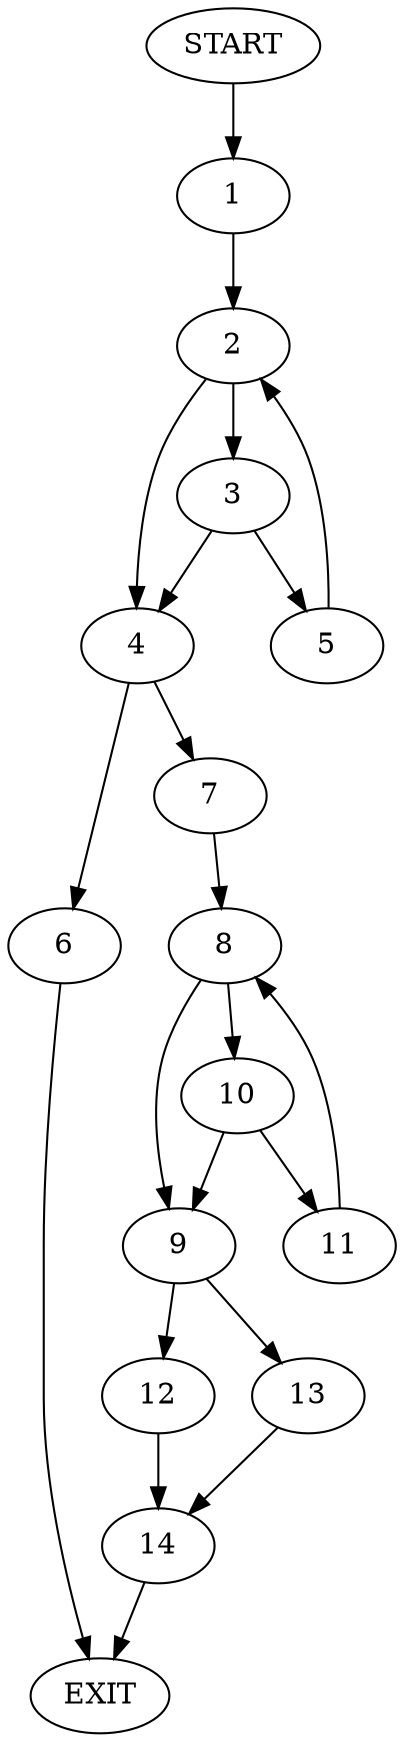 digraph {
0 [label="START"]
15 [label="EXIT"]
0 -> 1
1 -> 2
2 -> 3
2 -> 4
3 -> 5
3 -> 4
4 -> 6
4 -> 7
5 -> 2
6 -> 15
7 -> 8
8 -> 9
8 -> 10
10 -> 11
10 -> 9
9 -> 12
9 -> 13
11 -> 8
13 -> 14
12 -> 14
14 -> 15
}
